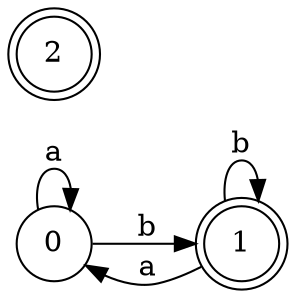 digraph DFA {
	rankdir=LR;	0 [shape=circle];
	0 -> 0 [label="a"];
	0 -> 1 [label="b"];
	1 [shape=doublecircle];
	1 -> 0 [label="a"];
	1 -> 1 [label="b"];
	2 [shape=doublecircle];
}
